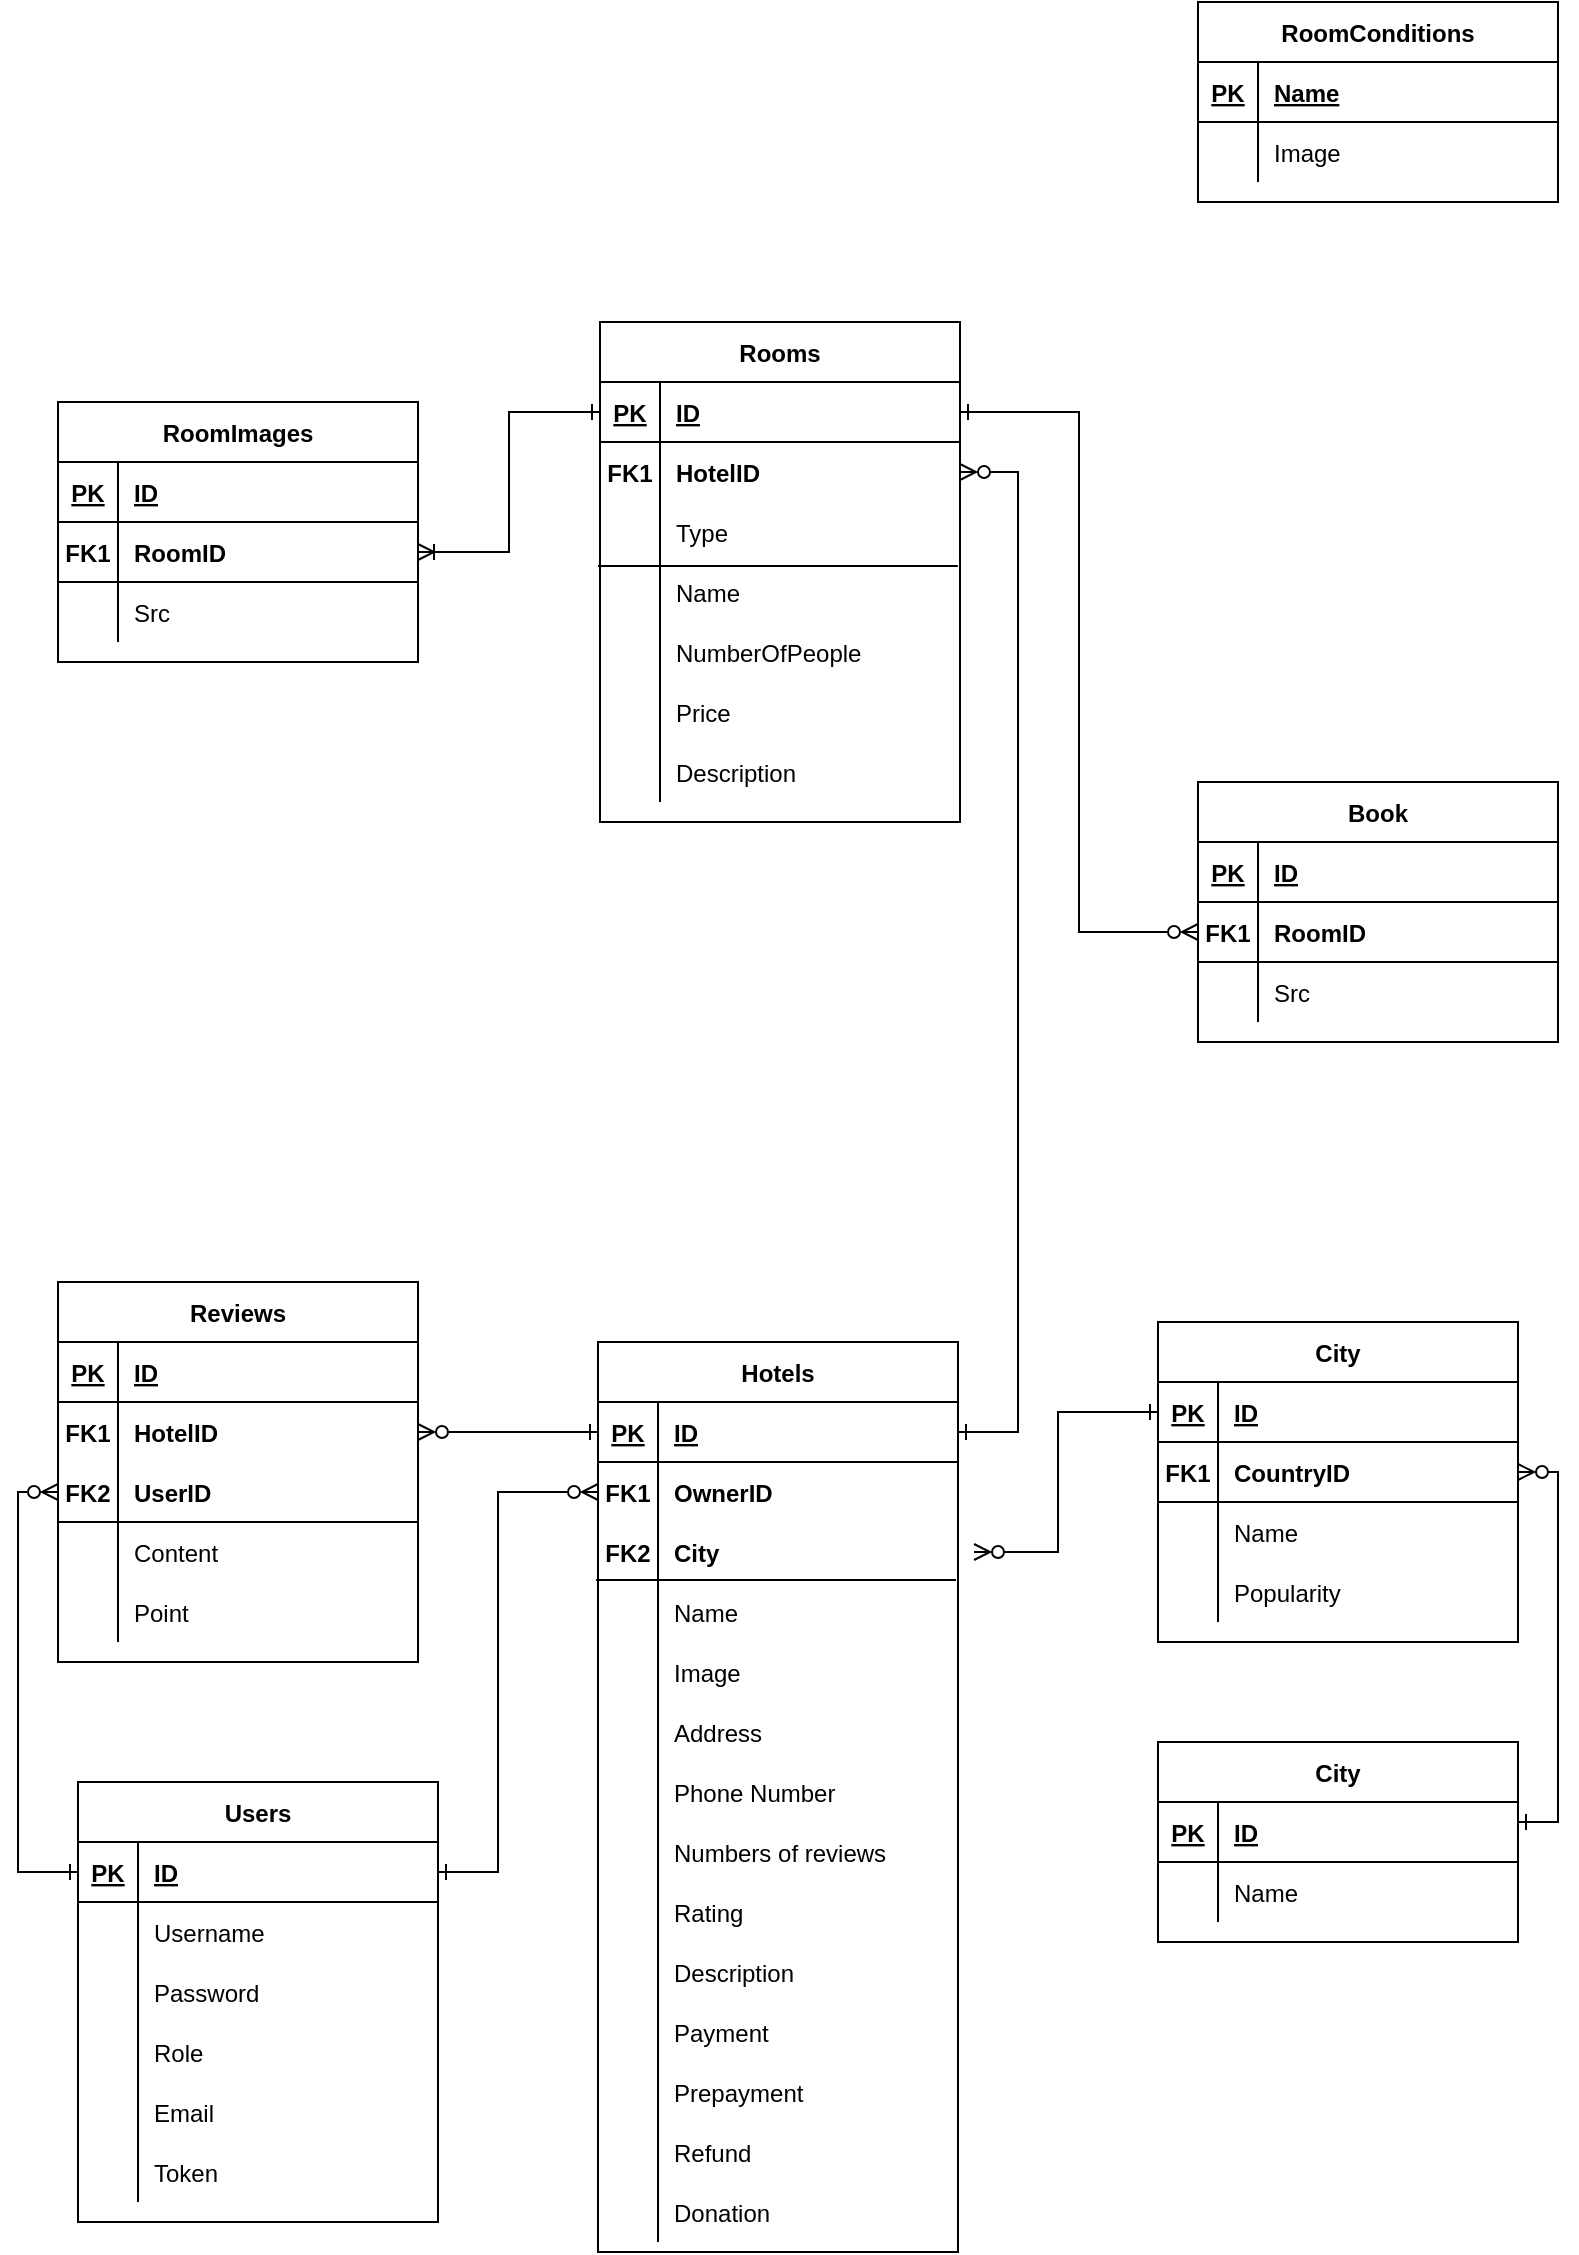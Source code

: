 <mxfile version="20.2.1" type="github">
  <diagram id="XwwVsABzowGfqBVzO6Hq" name="Страница 1">
    <mxGraphModel dx="1422" dy="697" grid="1" gridSize="10" guides="1" tooltips="1" connect="1" arrows="1" fold="1" page="1" pageScale="1" pageWidth="827" pageHeight="1169" math="0" shadow="0">
      <root>
        <mxCell id="0" />
        <mxCell id="1" parent="0" />
        <mxCell id="TY08k2Uq7eaJ0ZYcj1gX-1" value="Hotels" style="shape=table;startSize=30;container=1;collapsible=1;childLayout=tableLayout;fixedRows=1;rowLines=0;fontStyle=1;align=center;resizeLast=1;" vertex="1" parent="1">
          <mxGeometry x="300" y="680" width="180" height="455" as="geometry" />
        </mxCell>
        <mxCell id="TY08k2Uq7eaJ0ZYcj1gX-2" value="" style="shape=tableRow;horizontal=0;startSize=0;swimlaneHead=0;swimlaneBody=0;fillColor=none;collapsible=0;dropTarget=0;points=[[0,0.5],[1,0.5]];portConstraint=eastwest;top=0;left=0;right=0;bottom=1;" vertex="1" parent="TY08k2Uq7eaJ0ZYcj1gX-1">
          <mxGeometry y="30" width="180" height="30" as="geometry" />
        </mxCell>
        <mxCell id="TY08k2Uq7eaJ0ZYcj1gX-3" value="PK" style="shape=partialRectangle;connectable=0;fillColor=none;top=0;left=0;bottom=0;right=0;fontStyle=5;overflow=hidden;" vertex="1" parent="TY08k2Uq7eaJ0ZYcj1gX-2">
          <mxGeometry width="30" height="30" as="geometry">
            <mxRectangle width="30" height="30" as="alternateBounds" />
          </mxGeometry>
        </mxCell>
        <mxCell id="TY08k2Uq7eaJ0ZYcj1gX-4" value="ID" style="shape=partialRectangle;connectable=0;fillColor=none;top=0;left=0;bottom=0;right=0;align=left;spacingLeft=6;fontStyle=5;overflow=hidden;" vertex="1" parent="TY08k2Uq7eaJ0ZYcj1gX-2">
          <mxGeometry x="30" width="150" height="30" as="geometry">
            <mxRectangle width="150" height="30" as="alternateBounds" />
          </mxGeometry>
        </mxCell>
        <mxCell id="TY08k2Uq7eaJ0ZYcj1gX-5" value="" style="shape=tableRow;horizontal=0;startSize=0;swimlaneHead=0;swimlaneBody=0;fillColor=none;collapsible=0;dropTarget=0;points=[[0,0.5],[1,0.5]];portConstraint=eastwest;top=0;left=0;right=0;bottom=0;" vertex="1" parent="TY08k2Uq7eaJ0ZYcj1gX-1">
          <mxGeometry y="60" width="180" height="30" as="geometry" />
        </mxCell>
        <mxCell id="TY08k2Uq7eaJ0ZYcj1gX-6" value="FK1" style="shape=partialRectangle;connectable=0;fillColor=none;top=0;left=0;bottom=0;right=0;editable=1;overflow=hidden;fontStyle=1" vertex="1" parent="TY08k2Uq7eaJ0ZYcj1gX-5">
          <mxGeometry width="30" height="30" as="geometry">
            <mxRectangle width="30" height="30" as="alternateBounds" />
          </mxGeometry>
        </mxCell>
        <mxCell id="TY08k2Uq7eaJ0ZYcj1gX-7" value="OwnerID" style="shape=partialRectangle;connectable=0;fillColor=none;top=0;left=0;bottom=0;right=0;align=left;spacingLeft=6;overflow=hidden;fontStyle=1" vertex="1" parent="TY08k2Uq7eaJ0ZYcj1gX-5">
          <mxGeometry x="30" width="150" height="30" as="geometry">
            <mxRectangle width="150" height="30" as="alternateBounds" />
          </mxGeometry>
        </mxCell>
        <mxCell id="TY08k2Uq7eaJ0ZYcj1gX-8" value="" style="shape=tableRow;horizontal=0;startSize=0;swimlaneHead=0;swimlaneBody=0;fillColor=none;collapsible=0;dropTarget=0;points=[[0,0.5],[1,0.5]];portConstraint=eastwest;top=0;left=0;right=0;bottom=0;strokeColor=default;perimeterSpacing=8;swimlaneLine=0;strokeWidth=8;rounded=0;labelBorderColor=default;" vertex="1" parent="TY08k2Uq7eaJ0ZYcj1gX-1">
          <mxGeometry y="90" width="180" height="30" as="geometry" />
        </mxCell>
        <mxCell id="TY08k2Uq7eaJ0ZYcj1gX-9" value="FK2" style="shape=partialRectangle;connectable=0;fillColor=none;top=0;left=0;bottom=0;right=0;editable=1;overflow=hidden;fontStyle=1" vertex="1" parent="TY08k2Uq7eaJ0ZYcj1gX-8">
          <mxGeometry width="30" height="30" as="geometry">
            <mxRectangle width="30" height="30" as="alternateBounds" />
          </mxGeometry>
        </mxCell>
        <mxCell id="TY08k2Uq7eaJ0ZYcj1gX-10" value="City" style="shape=partialRectangle;connectable=0;fillColor=none;top=0;left=0;bottom=0;right=0;align=left;spacingLeft=6;overflow=hidden;fontStyle=1" vertex="1" parent="TY08k2Uq7eaJ0ZYcj1gX-8">
          <mxGeometry x="30" width="150" height="30" as="geometry">
            <mxRectangle width="150" height="30" as="alternateBounds" />
          </mxGeometry>
        </mxCell>
        <mxCell id="TY08k2Uq7eaJ0ZYcj1gX-11" value="" style="shape=tableRow;horizontal=0;startSize=0;swimlaneHead=0;swimlaneBody=0;fillColor=none;collapsible=0;dropTarget=0;points=[[0,0.5],[1,0.5]];portConstraint=eastwest;top=0;left=0;right=0;bottom=0;" vertex="1" parent="TY08k2Uq7eaJ0ZYcj1gX-1">
          <mxGeometry y="120" width="180" height="30" as="geometry" />
        </mxCell>
        <mxCell id="TY08k2Uq7eaJ0ZYcj1gX-12" value="" style="shape=partialRectangle;connectable=0;fillColor=none;top=0;left=0;bottom=0;right=0;editable=1;overflow=hidden;" vertex="1" parent="TY08k2Uq7eaJ0ZYcj1gX-11">
          <mxGeometry width="30" height="30" as="geometry">
            <mxRectangle width="30" height="30" as="alternateBounds" />
          </mxGeometry>
        </mxCell>
        <mxCell id="TY08k2Uq7eaJ0ZYcj1gX-13" value="Name" style="shape=partialRectangle;connectable=0;fillColor=none;top=0;left=0;bottom=0;right=0;align=left;spacingLeft=6;overflow=hidden;" vertex="1" parent="TY08k2Uq7eaJ0ZYcj1gX-11">
          <mxGeometry x="30" width="150" height="30" as="geometry">
            <mxRectangle width="150" height="30" as="alternateBounds" />
          </mxGeometry>
        </mxCell>
        <mxCell id="TY08k2Uq7eaJ0ZYcj1gX-96" value="" style="shape=tableRow;horizontal=0;startSize=0;swimlaneHead=0;swimlaneBody=0;fillColor=none;collapsible=0;dropTarget=0;points=[[0,0.5],[1,0.5]];portConstraint=eastwest;top=0;left=0;right=0;bottom=0;" vertex="1" parent="TY08k2Uq7eaJ0ZYcj1gX-1">
          <mxGeometry y="150" width="180" height="30" as="geometry" />
        </mxCell>
        <mxCell id="TY08k2Uq7eaJ0ZYcj1gX-97" value="" style="shape=partialRectangle;connectable=0;fillColor=none;top=0;left=0;bottom=0;right=0;editable=1;overflow=hidden;" vertex="1" parent="TY08k2Uq7eaJ0ZYcj1gX-96">
          <mxGeometry width="30" height="30" as="geometry">
            <mxRectangle width="30" height="30" as="alternateBounds" />
          </mxGeometry>
        </mxCell>
        <mxCell id="TY08k2Uq7eaJ0ZYcj1gX-98" value="Image" style="shape=partialRectangle;connectable=0;fillColor=none;top=0;left=0;bottom=0;right=0;align=left;spacingLeft=6;overflow=hidden;" vertex="1" parent="TY08k2Uq7eaJ0ZYcj1gX-96">
          <mxGeometry x="30" width="150" height="30" as="geometry">
            <mxRectangle width="150" height="30" as="alternateBounds" />
          </mxGeometry>
        </mxCell>
        <mxCell id="TY08k2Uq7eaJ0ZYcj1gX-99" value="" style="shape=tableRow;horizontal=0;startSize=0;swimlaneHead=0;swimlaneBody=0;fillColor=none;collapsible=0;dropTarget=0;points=[[0,0.5],[1,0.5]];portConstraint=eastwest;top=0;left=0;right=0;bottom=0;" vertex="1" parent="TY08k2Uq7eaJ0ZYcj1gX-1">
          <mxGeometry y="180" width="180" height="30" as="geometry" />
        </mxCell>
        <mxCell id="TY08k2Uq7eaJ0ZYcj1gX-100" value="" style="shape=partialRectangle;connectable=0;fillColor=none;top=0;left=0;bottom=0;right=0;editable=1;overflow=hidden;" vertex="1" parent="TY08k2Uq7eaJ0ZYcj1gX-99">
          <mxGeometry width="30" height="30" as="geometry">
            <mxRectangle width="30" height="30" as="alternateBounds" />
          </mxGeometry>
        </mxCell>
        <mxCell id="TY08k2Uq7eaJ0ZYcj1gX-101" value="Address" style="shape=partialRectangle;connectable=0;fillColor=none;top=0;left=0;bottom=0;right=0;align=left;spacingLeft=6;overflow=hidden;" vertex="1" parent="TY08k2Uq7eaJ0ZYcj1gX-99">
          <mxGeometry x="30" width="150" height="30" as="geometry">
            <mxRectangle width="150" height="30" as="alternateBounds" />
          </mxGeometry>
        </mxCell>
        <mxCell id="TY08k2Uq7eaJ0ZYcj1gX-102" value="" style="shape=tableRow;horizontal=0;startSize=0;swimlaneHead=0;swimlaneBody=0;fillColor=none;collapsible=0;dropTarget=0;points=[[0,0.5],[1,0.5]];portConstraint=eastwest;top=0;left=0;right=0;bottom=0;" vertex="1" parent="TY08k2Uq7eaJ0ZYcj1gX-1">
          <mxGeometry y="210" width="180" height="30" as="geometry" />
        </mxCell>
        <mxCell id="TY08k2Uq7eaJ0ZYcj1gX-103" value="" style="shape=partialRectangle;connectable=0;fillColor=none;top=0;left=0;bottom=0;right=0;editable=1;overflow=hidden;" vertex="1" parent="TY08k2Uq7eaJ0ZYcj1gX-102">
          <mxGeometry width="30" height="30" as="geometry">
            <mxRectangle width="30" height="30" as="alternateBounds" />
          </mxGeometry>
        </mxCell>
        <mxCell id="TY08k2Uq7eaJ0ZYcj1gX-104" value="Phone Number" style="shape=partialRectangle;connectable=0;fillColor=none;top=0;left=0;bottom=0;right=0;align=left;spacingLeft=6;overflow=hidden;" vertex="1" parent="TY08k2Uq7eaJ0ZYcj1gX-102">
          <mxGeometry x="30" width="150" height="30" as="geometry">
            <mxRectangle width="150" height="30" as="alternateBounds" />
          </mxGeometry>
        </mxCell>
        <mxCell id="TY08k2Uq7eaJ0ZYcj1gX-105" value="" style="shape=tableRow;horizontal=0;startSize=0;swimlaneHead=0;swimlaneBody=0;fillColor=none;collapsible=0;dropTarget=0;points=[[0,0.5],[1,0.5]];portConstraint=eastwest;top=0;left=0;right=0;bottom=0;" vertex="1" parent="TY08k2Uq7eaJ0ZYcj1gX-1">
          <mxGeometry y="240" width="180" height="30" as="geometry" />
        </mxCell>
        <mxCell id="TY08k2Uq7eaJ0ZYcj1gX-106" value="" style="shape=partialRectangle;connectable=0;fillColor=none;top=0;left=0;bottom=0;right=0;editable=1;overflow=hidden;" vertex="1" parent="TY08k2Uq7eaJ0ZYcj1gX-105">
          <mxGeometry width="30" height="30" as="geometry">
            <mxRectangle width="30" height="30" as="alternateBounds" />
          </mxGeometry>
        </mxCell>
        <mxCell id="TY08k2Uq7eaJ0ZYcj1gX-107" value="Numbers of reviews" style="shape=partialRectangle;connectable=0;fillColor=none;top=0;left=0;bottom=0;right=0;align=left;spacingLeft=6;overflow=hidden;" vertex="1" parent="TY08k2Uq7eaJ0ZYcj1gX-105">
          <mxGeometry x="30" width="150" height="30" as="geometry">
            <mxRectangle width="150" height="30" as="alternateBounds" />
          </mxGeometry>
        </mxCell>
        <mxCell id="TY08k2Uq7eaJ0ZYcj1gX-108" value="" style="shape=tableRow;horizontal=0;startSize=0;swimlaneHead=0;swimlaneBody=0;fillColor=none;collapsible=0;dropTarget=0;points=[[0,0.5],[1,0.5]];portConstraint=eastwest;top=0;left=0;right=0;bottom=0;" vertex="1" parent="TY08k2Uq7eaJ0ZYcj1gX-1">
          <mxGeometry y="270" width="180" height="30" as="geometry" />
        </mxCell>
        <mxCell id="TY08k2Uq7eaJ0ZYcj1gX-109" value="" style="shape=partialRectangle;connectable=0;fillColor=none;top=0;left=0;bottom=0;right=0;editable=1;overflow=hidden;" vertex="1" parent="TY08k2Uq7eaJ0ZYcj1gX-108">
          <mxGeometry width="30" height="30" as="geometry">
            <mxRectangle width="30" height="30" as="alternateBounds" />
          </mxGeometry>
        </mxCell>
        <mxCell id="TY08k2Uq7eaJ0ZYcj1gX-110" value="Rating" style="shape=partialRectangle;connectable=0;fillColor=none;top=0;left=0;bottom=0;right=0;align=left;spacingLeft=6;overflow=hidden;" vertex="1" parent="TY08k2Uq7eaJ0ZYcj1gX-108">
          <mxGeometry x="30" width="150" height="30" as="geometry">
            <mxRectangle width="150" height="30" as="alternateBounds" />
          </mxGeometry>
        </mxCell>
        <mxCell id="TY08k2Uq7eaJ0ZYcj1gX-111" value="" style="shape=tableRow;horizontal=0;startSize=0;swimlaneHead=0;swimlaneBody=0;fillColor=none;collapsible=0;dropTarget=0;points=[[0,0.5],[1,0.5]];portConstraint=eastwest;top=0;left=0;right=0;bottom=0;" vertex="1" parent="TY08k2Uq7eaJ0ZYcj1gX-1">
          <mxGeometry y="300" width="180" height="30" as="geometry" />
        </mxCell>
        <mxCell id="TY08k2Uq7eaJ0ZYcj1gX-112" value="" style="shape=partialRectangle;connectable=0;fillColor=none;top=0;left=0;bottom=0;right=0;editable=1;overflow=hidden;" vertex="1" parent="TY08k2Uq7eaJ0ZYcj1gX-111">
          <mxGeometry width="30" height="30" as="geometry">
            <mxRectangle width="30" height="30" as="alternateBounds" />
          </mxGeometry>
        </mxCell>
        <mxCell id="TY08k2Uq7eaJ0ZYcj1gX-113" value="Description" style="shape=partialRectangle;connectable=0;fillColor=none;top=0;left=0;bottom=0;right=0;align=left;spacingLeft=6;overflow=hidden;" vertex="1" parent="TY08k2Uq7eaJ0ZYcj1gX-111">
          <mxGeometry x="30" width="150" height="30" as="geometry">
            <mxRectangle width="150" height="30" as="alternateBounds" />
          </mxGeometry>
        </mxCell>
        <mxCell id="TY08k2Uq7eaJ0ZYcj1gX-114" value="" style="shape=tableRow;horizontal=0;startSize=0;swimlaneHead=0;swimlaneBody=0;fillColor=none;collapsible=0;dropTarget=0;points=[[0,0.5],[1,0.5]];portConstraint=eastwest;top=0;left=0;right=0;bottom=0;" vertex="1" parent="TY08k2Uq7eaJ0ZYcj1gX-1">
          <mxGeometry y="330" width="180" height="30" as="geometry" />
        </mxCell>
        <mxCell id="TY08k2Uq7eaJ0ZYcj1gX-115" value="" style="shape=partialRectangle;connectable=0;fillColor=none;top=0;left=0;bottom=0;right=0;editable=1;overflow=hidden;" vertex="1" parent="TY08k2Uq7eaJ0ZYcj1gX-114">
          <mxGeometry width="30" height="30" as="geometry">
            <mxRectangle width="30" height="30" as="alternateBounds" />
          </mxGeometry>
        </mxCell>
        <mxCell id="TY08k2Uq7eaJ0ZYcj1gX-116" value="Payment" style="shape=partialRectangle;connectable=0;fillColor=none;top=0;left=0;bottom=0;right=0;align=left;spacingLeft=6;overflow=hidden;" vertex="1" parent="TY08k2Uq7eaJ0ZYcj1gX-114">
          <mxGeometry x="30" width="150" height="30" as="geometry">
            <mxRectangle width="150" height="30" as="alternateBounds" />
          </mxGeometry>
        </mxCell>
        <mxCell id="TY08k2Uq7eaJ0ZYcj1gX-117" value="" style="shape=tableRow;horizontal=0;startSize=0;swimlaneHead=0;swimlaneBody=0;fillColor=none;collapsible=0;dropTarget=0;points=[[0,0.5],[1,0.5]];portConstraint=eastwest;top=0;left=0;right=0;bottom=0;" vertex="1" parent="TY08k2Uq7eaJ0ZYcj1gX-1">
          <mxGeometry y="360" width="180" height="30" as="geometry" />
        </mxCell>
        <mxCell id="TY08k2Uq7eaJ0ZYcj1gX-118" value="" style="shape=partialRectangle;connectable=0;fillColor=none;top=0;left=0;bottom=0;right=0;editable=1;overflow=hidden;" vertex="1" parent="TY08k2Uq7eaJ0ZYcj1gX-117">
          <mxGeometry width="30" height="30" as="geometry">
            <mxRectangle width="30" height="30" as="alternateBounds" />
          </mxGeometry>
        </mxCell>
        <mxCell id="TY08k2Uq7eaJ0ZYcj1gX-119" value="Prepayment" style="shape=partialRectangle;connectable=0;fillColor=none;top=0;left=0;bottom=0;right=0;align=left;spacingLeft=6;overflow=hidden;" vertex="1" parent="TY08k2Uq7eaJ0ZYcj1gX-117">
          <mxGeometry x="30" width="150" height="30" as="geometry">
            <mxRectangle width="150" height="30" as="alternateBounds" />
          </mxGeometry>
        </mxCell>
        <mxCell id="TY08k2Uq7eaJ0ZYcj1gX-120" value="" style="shape=tableRow;horizontal=0;startSize=0;swimlaneHead=0;swimlaneBody=0;fillColor=none;collapsible=0;dropTarget=0;points=[[0,0.5],[1,0.5]];portConstraint=eastwest;top=0;left=0;right=0;bottom=0;" vertex="1" parent="TY08k2Uq7eaJ0ZYcj1gX-1">
          <mxGeometry y="390" width="180" height="30" as="geometry" />
        </mxCell>
        <mxCell id="TY08k2Uq7eaJ0ZYcj1gX-121" value="" style="shape=partialRectangle;connectable=0;fillColor=none;top=0;left=0;bottom=0;right=0;editable=1;overflow=hidden;" vertex="1" parent="TY08k2Uq7eaJ0ZYcj1gX-120">
          <mxGeometry width="30" height="30" as="geometry">
            <mxRectangle width="30" height="30" as="alternateBounds" />
          </mxGeometry>
        </mxCell>
        <mxCell id="TY08k2Uq7eaJ0ZYcj1gX-122" value="Refund" style="shape=partialRectangle;connectable=0;fillColor=none;top=0;left=0;bottom=0;right=0;align=left;spacingLeft=6;overflow=hidden;" vertex="1" parent="TY08k2Uq7eaJ0ZYcj1gX-120">
          <mxGeometry x="30" width="150" height="30" as="geometry">
            <mxRectangle width="150" height="30" as="alternateBounds" />
          </mxGeometry>
        </mxCell>
        <mxCell id="TY08k2Uq7eaJ0ZYcj1gX-123" value="" style="shape=tableRow;horizontal=0;startSize=0;swimlaneHead=0;swimlaneBody=0;fillColor=none;collapsible=0;dropTarget=0;points=[[0,0.5],[1,0.5]];portConstraint=eastwest;top=0;left=0;right=0;bottom=0;" vertex="1" parent="TY08k2Uq7eaJ0ZYcj1gX-1">
          <mxGeometry y="420" width="180" height="30" as="geometry" />
        </mxCell>
        <mxCell id="TY08k2Uq7eaJ0ZYcj1gX-124" value="" style="shape=partialRectangle;connectable=0;fillColor=none;top=0;left=0;bottom=0;right=0;editable=1;overflow=hidden;" vertex="1" parent="TY08k2Uq7eaJ0ZYcj1gX-123">
          <mxGeometry width="30" height="30" as="geometry">
            <mxRectangle width="30" height="30" as="alternateBounds" />
          </mxGeometry>
        </mxCell>
        <mxCell id="TY08k2Uq7eaJ0ZYcj1gX-125" value="Donation" style="shape=partialRectangle;connectable=0;fillColor=none;top=0;left=0;bottom=0;right=0;align=left;spacingLeft=6;overflow=hidden;" vertex="1" parent="TY08k2Uq7eaJ0ZYcj1gX-123">
          <mxGeometry x="30" width="150" height="30" as="geometry">
            <mxRectangle width="150" height="30" as="alternateBounds" />
          </mxGeometry>
        </mxCell>
        <mxCell id="TY08k2Uq7eaJ0ZYcj1gX-129" value="" style="endArrow=none;html=1;rounded=0;exitX=0.036;exitY=0.891;exitDx=0;exitDy=0;exitPerimeter=0;entryX=0.954;entryY=0.804;entryDx=0;entryDy=0;entryPerimeter=0;" edge="1" parent="TY08k2Uq7eaJ0ZYcj1gX-1" target="TY08k2Uq7eaJ0ZYcj1gX-8">
          <mxGeometry width="50" height="50" relative="1" as="geometry">
            <mxPoint x="-0.944" y="118.986" as="sourcePoint" />
            <mxPoint x="178.984" y="121.02" as="targetPoint" />
          </mxGeometry>
        </mxCell>
        <mxCell id="TY08k2Uq7eaJ0ZYcj1gX-40" value="Users" style="shape=table;startSize=30;container=1;collapsible=1;childLayout=tableLayout;fixedRows=1;rowLines=0;fontStyle=1;align=center;resizeLast=1;" vertex="1" parent="1">
          <mxGeometry x="40" y="900" width="180" height="220" as="geometry" />
        </mxCell>
        <mxCell id="TY08k2Uq7eaJ0ZYcj1gX-41" value="" style="shape=tableRow;horizontal=0;startSize=0;swimlaneHead=0;swimlaneBody=0;fillColor=none;collapsible=0;dropTarget=0;points=[[0,0.5],[1,0.5]];portConstraint=eastwest;top=0;left=0;right=0;bottom=1;" vertex="1" parent="TY08k2Uq7eaJ0ZYcj1gX-40">
          <mxGeometry y="30" width="180" height="30" as="geometry" />
        </mxCell>
        <mxCell id="TY08k2Uq7eaJ0ZYcj1gX-42" value="PK" style="shape=partialRectangle;connectable=0;fillColor=none;top=0;left=0;bottom=0;right=0;fontStyle=5;overflow=hidden;" vertex="1" parent="TY08k2Uq7eaJ0ZYcj1gX-41">
          <mxGeometry width="30" height="30" as="geometry">
            <mxRectangle width="30" height="30" as="alternateBounds" />
          </mxGeometry>
        </mxCell>
        <mxCell id="TY08k2Uq7eaJ0ZYcj1gX-43" value="ID" style="shape=partialRectangle;connectable=0;fillColor=none;top=0;left=0;bottom=0;right=0;align=left;spacingLeft=6;fontStyle=5;overflow=hidden;" vertex="1" parent="TY08k2Uq7eaJ0ZYcj1gX-41">
          <mxGeometry x="30" width="150" height="30" as="geometry">
            <mxRectangle width="150" height="30" as="alternateBounds" />
          </mxGeometry>
        </mxCell>
        <mxCell id="TY08k2Uq7eaJ0ZYcj1gX-44" value="" style="shape=tableRow;horizontal=0;startSize=0;swimlaneHead=0;swimlaneBody=0;fillColor=none;collapsible=0;dropTarget=0;points=[[0,0.5],[1,0.5]];portConstraint=eastwest;top=0;left=0;right=0;bottom=0;" vertex="1" parent="TY08k2Uq7eaJ0ZYcj1gX-40">
          <mxGeometry y="60" width="180" height="30" as="geometry" />
        </mxCell>
        <mxCell id="TY08k2Uq7eaJ0ZYcj1gX-45" value="" style="shape=partialRectangle;connectable=0;fillColor=none;top=0;left=0;bottom=0;right=0;editable=1;overflow=hidden;" vertex="1" parent="TY08k2Uq7eaJ0ZYcj1gX-44">
          <mxGeometry width="30" height="30" as="geometry">
            <mxRectangle width="30" height="30" as="alternateBounds" />
          </mxGeometry>
        </mxCell>
        <mxCell id="TY08k2Uq7eaJ0ZYcj1gX-46" value="Username" style="shape=partialRectangle;connectable=0;fillColor=none;top=0;left=0;bottom=0;right=0;align=left;spacingLeft=6;overflow=hidden;" vertex="1" parent="TY08k2Uq7eaJ0ZYcj1gX-44">
          <mxGeometry x="30" width="150" height="30" as="geometry">
            <mxRectangle width="150" height="30" as="alternateBounds" />
          </mxGeometry>
        </mxCell>
        <mxCell id="TY08k2Uq7eaJ0ZYcj1gX-47" value="" style="shape=tableRow;horizontal=0;startSize=0;swimlaneHead=0;swimlaneBody=0;fillColor=none;collapsible=0;dropTarget=0;points=[[0,0.5],[1,0.5]];portConstraint=eastwest;top=0;left=0;right=0;bottom=0;" vertex="1" parent="TY08k2Uq7eaJ0ZYcj1gX-40">
          <mxGeometry y="90" width="180" height="30" as="geometry" />
        </mxCell>
        <mxCell id="TY08k2Uq7eaJ0ZYcj1gX-48" value="" style="shape=partialRectangle;connectable=0;fillColor=none;top=0;left=0;bottom=0;right=0;editable=1;overflow=hidden;" vertex="1" parent="TY08k2Uq7eaJ0ZYcj1gX-47">
          <mxGeometry width="30" height="30" as="geometry">
            <mxRectangle width="30" height="30" as="alternateBounds" />
          </mxGeometry>
        </mxCell>
        <mxCell id="TY08k2Uq7eaJ0ZYcj1gX-49" value="Password" style="shape=partialRectangle;connectable=0;fillColor=none;top=0;left=0;bottom=0;right=0;align=left;spacingLeft=6;overflow=hidden;" vertex="1" parent="TY08k2Uq7eaJ0ZYcj1gX-47">
          <mxGeometry x="30" width="150" height="30" as="geometry">
            <mxRectangle width="150" height="30" as="alternateBounds" />
          </mxGeometry>
        </mxCell>
        <mxCell id="TY08k2Uq7eaJ0ZYcj1gX-50" value="" style="shape=tableRow;horizontal=0;startSize=0;swimlaneHead=0;swimlaneBody=0;fillColor=none;collapsible=0;dropTarget=0;points=[[0,0.5],[1,0.5]];portConstraint=eastwest;top=0;left=0;right=0;bottom=0;" vertex="1" parent="TY08k2Uq7eaJ0ZYcj1gX-40">
          <mxGeometry y="120" width="180" height="30" as="geometry" />
        </mxCell>
        <mxCell id="TY08k2Uq7eaJ0ZYcj1gX-51" value="" style="shape=partialRectangle;connectable=0;fillColor=none;top=0;left=0;bottom=0;right=0;editable=1;overflow=hidden;" vertex="1" parent="TY08k2Uq7eaJ0ZYcj1gX-50">
          <mxGeometry width="30" height="30" as="geometry">
            <mxRectangle width="30" height="30" as="alternateBounds" />
          </mxGeometry>
        </mxCell>
        <mxCell id="TY08k2Uq7eaJ0ZYcj1gX-52" value="Role" style="shape=partialRectangle;connectable=0;fillColor=none;top=0;left=0;bottom=0;right=0;align=left;spacingLeft=6;overflow=hidden;" vertex="1" parent="TY08k2Uq7eaJ0ZYcj1gX-50">
          <mxGeometry x="30" width="150" height="30" as="geometry">
            <mxRectangle width="150" height="30" as="alternateBounds" />
          </mxGeometry>
        </mxCell>
        <mxCell id="TY08k2Uq7eaJ0ZYcj1gX-131" value="" style="shape=tableRow;horizontal=0;startSize=0;swimlaneHead=0;swimlaneBody=0;fillColor=none;collapsible=0;dropTarget=0;points=[[0,0.5],[1,0.5]];portConstraint=eastwest;top=0;left=0;right=0;bottom=0;" vertex="1" parent="TY08k2Uq7eaJ0ZYcj1gX-40">
          <mxGeometry y="150" width="180" height="30" as="geometry" />
        </mxCell>
        <mxCell id="TY08k2Uq7eaJ0ZYcj1gX-132" value="" style="shape=partialRectangle;connectable=0;fillColor=none;top=0;left=0;bottom=0;right=0;editable=1;overflow=hidden;" vertex="1" parent="TY08k2Uq7eaJ0ZYcj1gX-131">
          <mxGeometry width="30" height="30" as="geometry">
            <mxRectangle width="30" height="30" as="alternateBounds" />
          </mxGeometry>
        </mxCell>
        <mxCell id="TY08k2Uq7eaJ0ZYcj1gX-133" value="Email" style="shape=partialRectangle;connectable=0;fillColor=none;top=0;left=0;bottom=0;right=0;align=left;spacingLeft=6;overflow=hidden;" vertex="1" parent="TY08k2Uq7eaJ0ZYcj1gX-131">
          <mxGeometry x="30" width="150" height="30" as="geometry">
            <mxRectangle width="150" height="30" as="alternateBounds" />
          </mxGeometry>
        </mxCell>
        <mxCell id="TY08k2Uq7eaJ0ZYcj1gX-134" value="" style="shape=tableRow;horizontal=0;startSize=0;swimlaneHead=0;swimlaneBody=0;fillColor=none;collapsible=0;dropTarget=0;points=[[0,0.5],[1,0.5]];portConstraint=eastwest;top=0;left=0;right=0;bottom=0;" vertex="1" parent="TY08k2Uq7eaJ0ZYcj1gX-40">
          <mxGeometry y="180" width="180" height="30" as="geometry" />
        </mxCell>
        <mxCell id="TY08k2Uq7eaJ0ZYcj1gX-135" value="" style="shape=partialRectangle;connectable=0;fillColor=none;top=0;left=0;bottom=0;right=0;editable=1;overflow=hidden;" vertex="1" parent="TY08k2Uq7eaJ0ZYcj1gX-134">
          <mxGeometry width="30" height="30" as="geometry">
            <mxRectangle width="30" height="30" as="alternateBounds" />
          </mxGeometry>
        </mxCell>
        <mxCell id="TY08k2Uq7eaJ0ZYcj1gX-136" value="Token" style="shape=partialRectangle;connectable=0;fillColor=none;top=0;left=0;bottom=0;right=0;align=left;spacingLeft=6;overflow=hidden;" vertex="1" parent="TY08k2Uq7eaJ0ZYcj1gX-134">
          <mxGeometry x="30" width="150" height="30" as="geometry">
            <mxRectangle width="150" height="30" as="alternateBounds" />
          </mxGeometry>
        </mxCell>
        <mxCell id="TY08k2Uq7eaJ0ZYcj1gX-53" value="City" style="shape=table;startSize=30;container=1;collapsible=1;childLayout=tableLayout;fixedRows=1;rowLines=0;fontStyle=1;align=center;resizeLast=1;" vertex="1" parent="1">
          <mxGeometry x="580" y="670" width="180" height="160" as="geometry" />
        </mxCell>
        <mxCell id="TY08k2Uq7eaJ0ZYcj1gX-54" value="" style="shape=tableRow;horizontal=0;startSize=0;swimlaneHead=0;swimlaneBody=0;fillColor=none;collapsible=0;dropTarget=0;points=[[0,0.5],[1,0.5]];portConstraint=eastwest;top=0;left=0;right=0;bottom=1;" vertex="1" parent="TY08k2Uq7eaJ0ZYcj1gX-53">
          <mxGeometry y="30" width="180" height="30" as="geometry" />
        </mxCell>
        <mxCell id="TY08k2Uq7eaJ0ZYcj1gX-55" value="PK" style="shape=partialRectangle;connectable=0;fillColor=none;top=0;left=0;bottom=0;right=0;fontStyle=5;overflow=hidden;" vertex="1" parent="TY08k2Uq7eaJ0ZYcj1gX-54">
          <mxGeometry width="30" height="30" as="geometry">
            <mxRectangle width="30" height="30" as="alternateBounds" />
          </mxGeometry>
        </mxCell>
        <mxCell id="TY08k2Uq7eaJ0ZYcj1gX-56" value="ID" style="shape=partialRectangle;connectable=0;fillColor=none;top=0;left=0;bottom=0;right=0;align=left;spacingLeft=6;fontStyle=5;overflow=hidden;" vertex="1" parent="TY08k2Uq7eaJ0ZYcj1gX-54">
          <mxGeometry x="30" width="150" height="30" as="geometry">
            <mxRectangle width="150" height="30" as="alternateBounds" />
          </mxGeometry>
        </mxCell>
        <mxCell id="TY08k2Uq7eaJ0ZYcj1gX-57" value="" style="shape=tableRow;horizontal=0;startSize=0;swimlaneHead=0;swimlaneBody=0;fillColor=none;collapsible=0;dropTarget=0;points=[[0,0.5],[1,0.5]];portConstraint=eastwest;top=0;left=0;right=0;bottom=0;" vertex="1" parent="TY08k2Uq7eaJ0ZYcj1gX-53">
          <mxGeometry y="60" width="180" height="30" as="geometry" />
        </mxCell>
        <mxCell id="TY08k2Uq7eaJ0ZYcj1gX-58" value="FK1" style="shape=partialRectangle;connectable=0;fillColor=none;top=0;left=0;bottom=0;right=0;editable=1;overflow=hidden;fontStyle=1" vertex="1" parent="TY08k2Uq7eaJ0ZYcj1gX-57">
          <mxGeometry width="30" height="30" as="geometry">
            <mxRectangle width="30" height="30" as="alternateBounds" />
          </mxGeometry>
        </mxCell>
        <mxCell id="TY08k2Uq7eaJ0ZYcj1gX-59" value="CountryID" style="shape=partialRectangle;connectable=0;fillColor=none;top=0;left=0;bottom=0;right=0;align=left;spacingLeft=6;overflow=hidden;fontStyle=1" vertex="1" parent="TY08k2Uq7eaJ0ZYcj1gX-57">
          <mxGeometry x="30" width="150" height="30" as="geometry">
            <mxRectangle width="150" height="30" as="alternateBounds" />
          </mxGeometry>
        </mxCell>
        <mxCell id="TY08k2Uq7eaJ0ZYcj1gX-60" value="" style="shape=tableRow;horizontal=0;startSize=0;swimlaneHead=0;swimlaneBody=0;fillColor=none;collapsible=0;dropTarget=0;points=[[0,0.5],[1,0.5]];portConstraint=eastwest;top=0;left=0;right=0;bottom=0;" vertex="1" parent="TY08k2Uq7eaJ0ZYcj1gX-53">
          <mxGeometry y="90" width="180" height="30" as="geometry" />
        </mxCell>
        <mxCell id="TY08k2Uq7eaJ0ZYcj1gX-61" value="" style="shape=partialRectangle;connectable=0;fillColor=none;top=0;left=0;bottom=0;right=0;editable=1;overflow=hidden;" vertex="1" parent="TY08k2Uq7eaJ0ZYcj1gX-60">
          <mxGeometry width="30" height="30" as="geometry">
            <mxRectangle width="30" height="30" as="alternateBounds" />
          </mxGeometry>
        </mxCell>
        <mxCell id="TY08k2Uq7eaJ0ZYcj1gX-62" value="Name" style="shape=partialRectangle;connectable=0;fillColor=none;top=0;left=0;bottom=0;right=0;align=left;spacingLeft=6;overflow=hidden;" vertex="1" parent="TY08k2Uq7eaJ0ZYcj1gX-60">
          <mxGeometry x="30" width="150" height="30" as="geometry">
            <mxRectangle width="150" height="30" as="alternateBounds" />
          </mxGeometry>
        </mxCell>
        <mxCell id="TY08k2Uq7eaJ0ZYcj1gX-63" value="" style="shape=tableRow;horizontal=0;startSize=0;swimlaneHead=0;swimlaneBody=0;fillColor=none;collapsible=0;dropTarget=0;points=[[0,0.5],[1,0.5]];portConstraint=eastwest;top=0;left=0;right=0;bottom=0;" vertex="1" parent="TY08k2Uq7eaJ0ZYcj1gX-53">
          <mxGeometry y="120" width="180" height="30" as="geometry" />
        </mxCell>
        <mxCell id="TY08k2Uq7eaJ0ZYcj1gX-64" value="" style="shape=partialRectangle;connectable=0;fillColor=none;top=0;left=0;bottom=0;right=0;editable=1;overflow=hidden;" vertex="1" parent="TY08k2Uq7eaJ0ZYcj1gX-63">
          <mxGeometry width="30" height="30" as="geometry">
            <mxRectangle width="30" height="30" as="alternateBounds" />
          </mxGeometry>
        </mxCell>
        <mxCell id="TY08k2Uq7eaJ0ZYcj1gX-65" value="Popularity" style="shape=partialRectangle;connectable=0;fillColor=none;top=0;left=0;bottom=0;right=0;align=left;spacingLeft=6;overflow=hidden;" vertex="1" parent="TY08k2Uq7eaJ0ZYcj1gX-63">
          <mxGeometry x="30" width="150" height="30" as="geometry">
            <mxRectangle width="150" height="30" as="alternateBounds" />
          </mxGeometry>
        </mxCell>
        <mxCell id="TY08k2Uq7eaJ0ZYcj1gX-137" style="edgeStyle=orthogonalEdgeStyle;rounded=0;orthogonalLoop=1;jettySize=auto;html=1;exitX=1;exitY=0.5;exitDx=0;exitDy=0;entryX=0;entryY=0.5;entryDx=0;entryDy=0;endArrow=ERzeroToMany;endFill=0;startArrow=ERone;startFill=0;" edge="1" parent="1" source="TY08k2Uq7eaJ0ZYcj1gX-41" target="TY08k2Uq7eaJ0ZYcj1gX-5">
          <mxGeometry relative="1" as="geometry">
            <Array as="points">
              <mxPoint x="250" y="945" />
              <mxPoint x="250" y="755" />
            </Array>
          </mxGeometry>
        </mxCell>
        <mxCell id="TY08k2Uq7eaJ0ZYcj1gX-167" style="edgeStyle=orthogonalEdgeStyle;rounded=0;orthogonalLoop=1;jettySize=auto;html=1;entryX=1;entryY=0.5;entryDx=0;entryDy=0;endArrow=ERzeroToMany;endFill=0;startArrow=ERone;startFill=0;" edge="1" parent="1" source="TY08k2Uq7eaJ0ZYcj1gX-2" target="TY08k2Uq7eaJ0ZYcj1gX-31">
          <mxGeometry relative="1" as="geometry" />
        </mxCell>
        <mxCell id="TY08k2Uq7eaJ0ZYcj1gX-168" style="edgeStyle=orthogonalEdgeStyle;rounded=0;orthogonalLoop=1;jettySize=auto;html=1;entryX=0;entryY=0.5;entryDx=0;entryDy=0;endArrow=ERzeroToMany;endFill=0;startArrow=ERone;startFill=0;" edge="1" parent="1" source="TY08k2Uq7eaJ0ZYcj1gX-41" target="TY08k2Uq7eaJ0ZYcj1gX-34">
          <mxGeometry relative="1" as="geometry" />
        </mxCell>
        <mxCell id="TY08k2Uq7eaJ0ZYcj1gX-169" value="" style="group" vertex="1" connectable="0" parent="1">
          <mxGeometry x="30" y="650" width="180.004" height="190" as="geometry" />
        </mxCell>
        <mxCell id="TY08k2Uq7eaJ0ZYcj1gX-27" value="Reviews" style="shape=table;startSize=30;container=1;collapsible=1;childLayout=tableLayout;fixedRows=1;rowLines=0;fontStyle=1;align=center;resizeLast=1;" vertex="1" parent="TY08k2Uq7eaJ0ZYcj1gX-169">
          <mxGeometry width="180" height="190" as="geometry" />
        </mxCell>
        <mxCell id="TY08k2Uq7eaJ0ZYcj1gX-28" value="" style="shape=tableRow;horizontal=0;startSize=0;swimlaneHead=0;swimlaneBody=0;fillColor=none;collapsible=0;dropTarget=0;points=[[0,0.5],[1,0.5]];portConstraint=eastwest;top=0;left=0;right=0;bottom=1;" vertex="1" parent="TY08k2Uq7eaJ0ZYcj1gX-27">
          <mxGeometry y="30" width="180" height="30" as="geometry" />
        </mxCell>
        <mxCell id="TY08k2Uq7eaJ0ZYcj1gX-29" value="PK" style="shape=partialRectangle;connectable=0;fillColor=none;top=0;left=0;bottom=0;right=0;fontStyle=5;overflow=hidden;" vertex="1" parent="TY08k2Uq7eaJ0ZYcj1gX-28">
          <mxGeometry width="30" height="30" as="geometry">
            <mxRectangle width="30" height="30" as="alternateBounds" />
          </mxGeometry>
        </mxCell>
        <mxCell id="TY08k2Uq7eaJ0ZYcj1gX-30" value="ID" style="shape=partialRectangle;connectable=0;fillColor=none;top=0;left=0;bottom=0;right=0;align=left;spacingLeft=6;fontStyle=5;overflow=hidden;" vertex="1" parent="TY08k2Uq7eaJ0ZYcj1gX-28">
          <mxGeometry x="30" width="150" height="30" as="geometry">
            <mxRectangle width="150" height="30" as="alternateBounds" />
          </mxGeometry>
        </mxCell>
        <mxCell id="TY08k2Uq7eaJ0ZYcj1gX-31" value="" style="shape=tableRow;horizontal=0;startSize=0;swimlaneHead=0;swimlaneBody=0;fillColor=none;collapsible=0;dropTarget=0;points=[[0,0.5],[1,0.5]];portConstraint=eastwest;top=0;left=0;right=0;bottom=0;" vertex="1" parent="TY08k2Uq7eaJ0ZYcj1gX-27">
          <mxGeometry y="60" width="180" height="30" as="geometry" />
        </mxCell>
        <mxCell id="TY08k2Uq7eaJ0ZYcj1gX-32" value="FK1" style="shape=partialRectangle;connectable=0;fillColor=none;top=0;left=0;bottom=0;right=0;editable=1;overflow=hidden;fontStyle=1" vertex="1" parent="TY08k2Uq7eaJ0ZYcj1gX-31">
          <mxGeometry width="30" height="30" as="geometry">
            <mxRectangle width="30" height="30" as="alternateBounds" />
          </mxGeometry>
        </mxCell>
        <mxCell id="TY08k2Uq7eaJ0ZYcj1gX-33" value="HotelID" style="shape=partialRectangle;connectable=0;fillColor=none;top=0;left=0;bottom=0;right=0;align=left;spacingLeft=6;overflow=hidden;fontStyle=1" vertex="1" parent="TY08k2Uq7eaJ0ZYcj1gX-31">
          <mxGeometry x="30" width="150" height="30" as="geometry">
            <mxRectangle width="150" height="30" as="alternateBounds" />
          </mxGeometry>
        </mxCell>
        <mxCell id="TY08k2Uq7eaJ0ZYcj1gX-34" value="" style="shape=tableRow;horizontal=0;startSize=0;swimlaneHead=0;swimlaneBody=0;fillColor=none;collapsible=0;dropTarget=0;points=[[0,0.5],[1,0.5]];portConstraint=eastwest;top=0;left=0;right=0;bottom=0;" vertex="1" parent="TY08k2Uq7eaJ0ZYcj1gX-27">
          <mxGeometry y="90" width="180" height="30" as="geometry" />
        </mxCell>
        <mxCell id="TY08k2Uq7eaJ0ZYcj1gX-35" value="FK2" style="shape=partialRectangle;connectable=0;fillColor=none;top=0;left=0;bottom=0;right=0;editable=1;overflow=hidden;fontStyle=1" vertex="1" parent="TY08k2Uq7eaJ0ZYcj1gX-34">
          <mxGeometry width="30" height="30" as="geometry">
            <mxRectangle width="30" height="30" as="alternateBounds" />
          </mxGeometry>
        </mxCell>
        <mxCell id="TY08k2Uq7eaJ0ZYcj1gX-36" value="UserID" style="shape=partialRectangle;connectable=0;fillColor=none;top=0;left=0;bottom=0;right=0;align=left;spacingLeft=6;overflow=hidden;fontStyle=1" vertex="1" parent="TY08k2Uq7eaJ0ZYcj1gX-34">
          <mxGeometry x="30" width="150" height="30" as="geometry">
            <mxRectangle width="150" height="30" as="alternateBounds" />
          </mxGeometry>
        </mxCell>
        <mxCell id="TY08k2Uq7eaJ0ZYcj1gX-37" value="" style="shape=tableRow;horizontal=0;startSize=0;swimlaneHead=0;swimlaneBody=0;fillColor=none;collapsible=0;dropTarget=0;points=[[0,0.5],[1,0.5]];portConstraint=eastwest;top=0;left=0;right=0;bottom=0;" vertex="1" parent="TY08k2Uq7eaJ0ZYcj1gX-27">
          <mxGeometry y="120" width="180" height="30" as="geometry" />
        </mxCell>
        <mxCell id="TY08k2Uq7eaJ0ZYcj1gX-38" value="" style="shape=partialRectangle;connectable=0;fillColor=none;top=0;left=0;bottom=0;right=0;editable=1;overflow=hidden;" vertex="1" parent="TY08k2Uq7eaJ0ZYcj1gX-37">
          <mxGeometry width="30" height="30" as="geometry">
            <mxRectangle width="30" height="30" as="alternateBounds" />
          </mxGeometry>
        </mxCell>
        <mxCell id="TY08k2Uq7eaJ0ZYcj1gX-39" value="Content" style="shape=partialRectangle;connectable=0;fillColor=none;top=0;left=0;bottom=0;right=0;align=left;spacingLeft=6;overflow=hidden;" vertex="1" parent="TY08k2Uq7eaJ0ZYcj1gX-37">
          <mxGeometry x="30" width="150" height="30" as="geometry">
            <mxRectangle width="150" height="30" as="alternateBounds" />
          </mxGeometry>
        </mxCell>
        <mxCell id="TY08k2Uq7eaJ0ZYcj1gX-160" value="" style="shape=tableRow;horizontal=0;startSize=0;swimlaneHead=0;swimlaneBody=0;fillColor=none;collapsible=0;dropTarget=0;points=[[0,0.5],[1,0.5]];portConstraint=eastwest;top=0;left=0;right=0;bottom=0;" vertex="1" parent="TY08k2Uq7eaJ0ZYcj1gX-27">
          <mxGeometry y="150" width="180" height="30" as="geometry" />
        </mxCell>
        <mxCell id="TY08k2Uq7eaJ0ZYcj1gX-161" value="" style="shape=partialRectangle;connectable=0;fillColor=none;top=0;left=0;bottom=0;right=0;editable=1;overflow=hidden;" vertex="1" parent="TY08k2Uq7eaJ0ZYcj1gX-160">
          <mxGeometry width="30" height="30" as="geometry">
            <mxRectangle width="30" height="30" as="alternateBounds" />
          </mxGeometry>
        </mxCell>
        <mxCell id="TY08k2Uq7eaJ0ZYcj1gX-162" value="Point" style="shape=partialRectangle;connectable=0;fillColor=none;top=0;left=0;bottom=0;right=0;align=left;spacingLeft=6;overflow=hidden;" vertex="1" parent="TY08k2Uq7eaJ0ZYcj1gX-160">
          <mxGeometry x="30" width="150" height="30" as="geometry">
            <mxRectangle width="150" height="30" as="alternateBounds" />
          </mxGeometry>
        </mxCell>
        <mxCell id="TY08k2Uq7eaJ0ZYcj1gX-166" value="" style="endArrow=none;html=1;rounded=0;exitX=0.036;exitY=0.891;exitDx=0;exitDy=0;exitPerimeter=0;entryX=0.954;entryY=0.804;entryDx=0;entryDy=0;entryPerimeter=0;" edge="1" parent="TY08k2Uq7eaJ0ZYcj1gX-169">
          <mxGeometry width="50" height="50" relative="1" as="geometry">
            <mxPoint x="0.076" y="120.006" as="sourcePoint" />
            <mxPoint x="180.004" y="120.004" as="targetPoint" />
          </mxGeometry>
        </mxCell>
        <mxCell id="TY08k2Uq7eaJ0ZYcj1gX-183" style="edgeStyle=orthogonalEdgeStyle;rounded=0;orthogonalLoop=1;jettySize=auto;html=1;entryX=1;entryY=0.5;entryDx=0;entryDy=0;endArrow=ERzeroToMany;endFill=0;startArrow=ERone;startFill=0;" edge="1" parent="1" source="TY08k2Uq7eaJ0ZYcj1gX-170" target="TY08k2Uq7eaJ0ZYcj1gX-57">
          <mxGeometry relative="1" as="geometry">
            <Array as="points">
              <mxPoint x="780" y="920" />
              <mxPoint x="780" y="745" />
            </Array>
          </mxGeometry>
        </mxCell>
        <mxCell id="TY08k2Uq7eaJ0ZYcj1gX-170" value="City" style="shape=table;startSize=30;container=1;collapsible=1;childLayout=tableLayout;fixedRows=1;rowLines=0;fontStyle=1;align=center;resizeLast=1;" vertex="1" parent="1">
          <mxGeometry x="580" y="880" width="180" height="100" as="geometry" />
        </mxCell>
        <mxCell id="TY08k2Uq7eaJ0ZYcj1gX-171" value="" style="shape=tableRow;horizontal=0;startSize=0;swimlaneHead=0;swimlaneBody=0;fillColor=none;collapsible=0;dropTarget=0;points=[[0,0.5],[1,0.5]];portConstraint=eastwest;top=0;left=0;right=0;bottom=1;" vertex="1" parent="TY08k2Uq7eaJ0ZYcj1gX-170">
          <mxGeometry y="30" width="180" height="30" as="geometry" />
        </mxCell>
        <mxCell id="TY08k2Uq7eaJ0ZYcj1gX-172" value="PK" style="shape=partialRectangle;connectable=0;fillColor=none;top=0;left=0;bottom=0;right=0;fontStyle=5;overflow=hidden;" vertex="1" parent="TY08k2Uq7eaJ0ZYcj1gX-171">
          <mxGeometry width="30" height="30" as="geometry">
            <mxRectangle width="30" height="30" as="alternateBounds" />
          </mxGeometry>
        </mxCell>
        <mxCell id="TY08k2Uq7eaJ0ZYcj1gX-173" value="ID" style="shape=partialRectangle;connectable=0;fillColor=none;top=0;left=0;bottom=0;right=0;align=left;spacingLeft=6;fontStyle=5;overflow=hidden;" vertex="1" parent="TY08k2Uq7eaJ0ZYcj1gX-171">
          <mxGeometry x="30" width="150" height="30" as="geometry">
            <mxRectangle width="150" height="30" as="alternateBounds" />
          </mxGeometry>
        </mxCell>
        <mxCell id="TY08k2Uq7eaJ0ZYcj1gX-174" value="" style="shape=tableRow;horizontal=0;startSize=0;swimlaneHead=0;swimlaneBody=0;fillColor=none;collapsible=0;dropTarget=0;points=[[0,0.5],[1,0.5]];portConstraint=eastwest;top=0;left=0;right=0;bottom=0;" vertex="1" parent="TY08k2Uq7eaJ0ZYcj1gX-170">
          <mxGeometry y="60" width="180" height="30" as="geometry" />
        </mxCell>
        <mxCell id="TY08k2Uq7eaJ0ZYcj1gX-175" value="" style="shape=partialRectangle;connectable=0;fillColor=none;top=0;left=0;bottom=0;right=0;editable=1;overflow=hidden;" vertex="1" parent="TY08k2Uq7eaJ0ZYcj1gX-174">
          <mxGeometry width="30" height="30" as="geometry">
            <mxRectangle width="30" height="30" as="alternateBounds" />
          </mxGeometry>
        </mxCell>
        <mxCell id="TY08k2Uq7eaJ0ZYcj1gX-176" value="Name" style="shape=partialRectangle;connectable=0;fillColor=none;top=0;left=0;bottom=0;right=0;align=left;spacingLeft=6;overflow=hidden;" vertex="1" parent="TY08k2Uq7eaJ0ZYcj1gX-174">
          <mxGeometry x="30" width="150" height="30" as="geometry">
            <mxRectangle width="150" height="30" as="alternateBounds" />
          </mxGeometry>
        </mxCell>
        <mxCell id="TY08k2Uq7eaJ0ZYcj1gX-184" value="" style="endArrow=none;html=1;rounded=0;exitX=0.036;exitY=0.891;exitDx=0;exitDy=0;exitPerimeter=0;entryX=0.954;entryY=0.804;entryDx=0;entryDy=0;entryPerimeter=0;" edge="1" parent="1">
          <mxGeometry width="50" height="50" relative="1" as="geometry">
            <mxPoint x="580.076" y="760.006" as="sourcePoint" />
            <mxPoint x="760.004" y="760.004" as="targetPoint" />
          </mxGeometry>
        </mxCell>
        <mxCell id="TY08k2Uq7eaJ0ZYcj1gX-186" style="edgeStyle=orthogonalEdgeStyle;rounded=0;orthogonalLoop=1;jettySize=auto;html=1;endArrow=ERzeroToMany;endFill=0;startArrow=ERone;startFill=0;" edge="1" parent="1" source="TY08k2Uq7eaJ0ZYcj1gX-54" target="TY08k2Uq7eaJ0ZYcj1gX-8">
          <mxGeometry relative="1" as="geometry">
            <Array as="points">
              <mxPoint x="530" y="715" />
              <mxPoint x="530" y="785" />
            </Array>
          </mxGeometry>
        </mxCell>
        <mxCell id="TY08k2Uq7eaJ0ZYcj1gX-200" style="edgeStyle=orthogonalEdgeStyle;rounded=0;orthogonalLoop=1;jettySize=auto;html=1;entryX=1;entryY=0.5;entryDx=0;entryDy=0;startArrow=ERone;startFill=0;endArrow=ERzeroToMany;endFill=0;" edge="1" parent="1" source="TY08k2Uq7eaJ0ZYcj1gX-2" target="TY08k2Uq7eaJ0ZYcj1gX-70">
          <mxGeometry relative="1" as="geometry">
            <Array as="points">
              <mxPoint x="510" y="725" />
              <mxPoint x="510" y="245" />
            </Array>
          </mxGeometry>
        </mxCell>
        <mxCell id="TY08k2Uq7eaJ0ZYcj1gX-201" value="" style="group" vertex="1" connectable="0" parent="1">
          <mxGeometry x="299.996" y="170" width="181.004" height="250" as="geometry" />
        </mxCell>
        <mxCell id="TY08k2Uq7eaJ0ZYcj1gX-66" value="Rooms" style="shape=table;startSize=30;container=1;collapsible=1;childLayout=tableLayout;fixedRows=1;rowLines=0;fontStyle=1;align=center;resizeLast=1;" vertex="1" parent="TY08k2Uq7eaJ0ZYcj1gX-201">
          <mxGeometry x="1.004" width="180" height="250" as="geometry" />
        </mxCell>
        <mxCell id="TY08k2Uq7eaJ0ZYcj1gX-67" value="" style="shape=tableRow;horizontal=0;startSize=0;swimlaneHead=0;swimlaneBody=0;fillColor=none;collapsible=0;dropTarget=0;points=[[0,0.5],[1,0.5]];portConstraint=eastwest;top=0;left=0;right=0;bottom=1;" vertex="1" parent="TY08k2Uq7eaJ0ZYcj1gX-66">
          <mxGeometry y="30" width="180" height="30" as="geometry" />
        </mxCell>
        <mxCell id="TY08k2Uq7eaJ0ZYcj1gX-68" value="PK" style="shape=partialRectangle;connectable=0;fillColor=none;top=0;left=0;bottom=0;right=0;fontStyle=5;overflow=hidden;" vertex="1" parent="TY08k2Uq7eaJ0ZYcj1gX-67">
          <mxGeometry width="30" height="30" as="geometry">
            <mxRectangle width="30" height="30" as="alternateBounds" />
          </mxGeometry>
        </mxCell>
        <mxCell id="TY08k2Uq7eaJ0ZYcj1gX-69" value="ID" style="shape=partialRectangle;connectable=0;fillColor=none;top=0;left=0;bottom=0;right=0;align=left;spacingLeft=6;fontStyle=5;overflow=hidden;" vertex="1" parent="TY08k2Uq7eaJ0ZYcj1gX-67">
          <mxGeometry x="30" width="150" height="30" as="geometry">
            <mxRectangle width="150" height="30" as="alternateBounds" />
          </mxGeometry>
        </mxCell>
        <mxCell id="TY08k2Uq7eaJ0ZYcj1gX-70" value="" style="shape=tableRow;horizontal=0;startSize=0;swimlaneHead=0;swimlaneBody=0;fillColor=none;collapsible=0;dropTarget=0;points=[[0,0.5],[1,0.5]];portConstraint=eastwest;top=0;left=0;right=0;bottom=0;" vertex="1" parent="TY08k2Uq7eaJ0ZYcj1gX-66">
          <mxGeometry y="60" width="180" height="30" as="geometry" />
        </mxCell>
        <mxCell id="TY08k2Uq7eaJ0ZYcj1gX-71" value="FK1" style="shape=partialRectangle;connectable=0;fillColor=none;top=0;left=0;bottom=0;right=0;editable=1;overflow=hidden;fontStyle=1" vertex="1" parent="TY08k2Uq7eaJ0ZYcj1gX-70">
          <mxGeometry width="30" height="30" as="geometry">
            <mxRectangle width="30" height="30" as="alternateBounds" />
          </mxGeometry>
        </mxCell>
        <mxCell id="TY08k2Uq7eaJ0ZYcj1gX-72" value="HotelID" style="shape=partialRectangle;connectable=0;fillColor=none;top=0;left=0;bottom=0;right=0;align=left;spacingLeft=6;overflow=hidden;fontStyle=1" vertex="1" parent="TY08k2Uq7eaJ0ZYcj1gX-70">
          <mxGeometry x="30" width="150" height="30" as="geometry">
            <mxRectangle width="150" height="30" as="alternateBounds" />
          </mxGeometry>
        </mxCell>
        <mxCell id="TY08k2Uq7eaJ0ZYcj1gX-73" value="" style="shape=tableRow;horizontal=0;startSize=0;swimlaneHead=0;swimlaneBody=0;fillColor=none;collapsible=0;dropTarget=0;points=[[0,0.5],[1,0.5]];portConstraint=eastwest;top=0;left=0;right=0;bottom=0;" vertex="1" parent="TY08k2Uq7eaJ0ZYcj1gX-66">
          <mxGeometry y="90" width="180" height="30" as="geometry" />
        </mxCell>
        <mxCell id="TY08k2Uq7eaJ0ZYcj1gX-74" value="" style="shape=partialRectangle;connectable=0;fillColor=none;top=0;left=0;bottom=0;right=0;editable=1;overflow=hidden;" vertex="1" parent="TY08k2Uq7eaJ0ZYcj1gX-73">
          <mxGeometry width="30" height="30" as="geometry">
            <mxRectangle width="30" height="30" as="alternateBounds" />
          </mxGeometry>
        </mxCell>
        <mxCell id="TY08k2Uq7eaJ0ZYcj1gX-75" value="Type" style="shape=partialRectangle;connectable=0;fillColor=none;top=0;left=0;bottom=0;right=0;align=left;spacingLeft=6;overflow=hidden;" vertex="1" parent="TY08k2Uq7eaJ0ZYcj1gX-73">
          <mxGeometry x="30" width="150" height="30" as="geometry">
            <mxRectangle width="150" height="30" as="alternateBounds" />
          </mxGeometry>
        </mxCell>
        <mxCell id="TY08k2Uq7eaJ0ZYcj1gX-76" value="" style="shape=tableRow;horizontal=0;startSize=0;swimlaneHead=0;swimlaneBody=0;fillColor=none;collapsible=0;dropTarget=0;points=[[0,0.5],[1,0.5]];portConstraint=eastwest;top=0;left=0;right=0;bottom=0;" vertex="1" parent="TY08k2Uq7eaJ0ZYcj1gX-66">
          <mxGeometry y="120" width="180" height="30" as="geometry" />
        </mxCell>
        <mxCell id="TY08k2Uq7eaJ0ZYcj1gX-77" value="" style="shape=partialRectangle;connectable=0;fillColor=none;top=0;left=0;bottom=0;right=0;editable=1;overflow=hidden;" vertex="1" parent="TY08k2Uq7eaJ0ZYcj1gX-76">
          <mxGeometry width="30" height="30" as="geometry">
            <mxRectangle width="30" height="30" as="alternateBounds" />
          </mxGeometry>
        </mxCell>
        <mxCell id="TY08k2Uq7eaJ0ZYcj1gX-78" value="Name" style="shape=partialRectangle;connectable=0;fillColor=none;top=0;left=0;bottom=0;right=0;align=left;spacingLeft=6;overflow=hidden;" vertex="1" parent="TY08k2Uq7eaJ0ZYcj1gX-76">
          <mxGeometry x="30" width="150" height="30" as="geometry">
            <mxRectangle width="150" height="30" as="alternateBounds" />
          </mxGeometry>
        </mxCell>
        <mxCell id="TY08k2Uq7eaJ0ZYcj1gX-190" value="" style="shape=tableRow;horizontal=0;startSize=0;swimlaneHead=0;swimlaneBody=0;fillColor=none;collapsible=0;dropTarget=0;points=[[0,0.5],[1,0.5]];portConstraint=eastwest;top=0;left=0;right=0;bottom=0;" vertex="1" parent="TY08k2Uq7eaJ0ZYcj1gX-66">
          <mxGeometry y="150" width="180" height="30" as="geometry" />
        </mxCell>
        <mxCell id="TY08k2Uq7eaJ0ZYcj1gX-191" value="" style="shape=partialRectangle;connectable=0;fillColor=none;top=0;left=0;bottom=0;right=0;editable=1;overflow=hidden;" vertex="1" parent="TY08k2Uq7eaJ0ZYcj1gX-190">
          <mxGeometry width="30" height="30" as="geometry">
            <mxRectangle width="30" height="30" as="alternateBounds" />
          </mxGeometry>
        </mxCell>
        <mxCell id="TY08k2Uq7eaJ0ZYcj1gX-192" value="NumberOfPeople" style="shape=partialRectangle;connectable=0;fillColor=none;top=0;left=0;bottom=0;right=0;align=left;spacingLeft=6;overflow=hidden;" vertex="1" parent="TY08k2Uq7eaJ0ZYcj1gX-190">
          <mxGeometry x="30" width="150" height="30" as="geometry">
            <mxRectangle width="150" height="30" as="alternateBounds" />
          </mxGeometry>
        </mxCell>
        <mxCell id="TY08k2Uq7eaJ0ZYcj1gX-193" value="" style="shape=tableRow;horizontal=0;startSize=0;swimlaneHead=0;swimlaneBody=0;fillColor=none;collapsible=0;dropTarget=0;points=[[0,0.5],[1,0.5]];portConstraint=eastwest;top=0;left=0;right=0;bottom=0;" vertex="1" parent="TY08k2Uq7eaJ0ZYcj1gX-66">
          <mxGeometry y="180" width="180" height="30" as="geometry" />
        </mxCell>
        <mxCell id="TY08k2Uq7eaJ0ZYcj1gX-194" value="" style="shape=partialRectangle;connectable=0;fillColor=none;top=0;left=0;bottom=0;right=0;editable=1;overflow=hidden;" vertex="1" parent="TY08k2Uq7eaJ0ZYcj1gX-193">
          <mxGeometry width="30" height="30" as="geometry">
            <mxRectangle width="30" height="30" as="alternateBounds" />
          </mxGeometry>
        </mxCell>
        <mxCell id="TY08k2Uq7eaJ0ZYcj1gX-195" value="Price" style="shape=partialRectangle;connectable=0;fillColor=none;top=0;left=0;bottom=0;right=0;align=left;spacingLeft=6;overflow=hidden;" vertex="1" parent="TY08k2Uq7eaJ0ZYcj1gX-193">
          <mxGeometry x="30" width="150" height="30" as="geometry">
            <mxRectangle width="150" height="30" as="alternateBounds" />
          </mxGeometry>
        </mxCell>
        <mxCell id="TY08k2Uq7eaJ0ZYcj1gX-196" value="" style="shape=tableRow;horizontal=0;startSize=0;swimlaneHead=0;swimlaneBody=0;fillColor=none;collapsible=0;dropTarget=0;points=[[0,0.5],[1,0.5]];portConstraint=eastwest;top=0;left=0;right=0;bottom=0;" vertex="1" parent="TY08k2Uq7eaJ0ZYcj1gX-66">
          <mxGeometry y="210" width="180" height="30" as="geometry" />
        </mxCell>
        <mxCell id="TY08k2Uq7eaJ0ZYcj1gX-197" value="" style="shape=partialRectangle;connectable=0;fillColor=none;top=0;left=0;bottom=0;right=0;editable=1;overflow=hidden;" vertex="1" parent="TY08k2Uq7eaJ0ZYcj1gX-196">
          <mxGeometry width="30" height="30" as="geometry">
            <mxRectangle width="30" height="30" as="alternateBounds" />
          </mxGeometry>
        </mxCell>
        <mxCell id="TY08k2Uq7eaJ0ZYcj1gX-198" value="Description" style="shape=partialRectangle;connectable=0;fillColor=none;top=0;left=0;bottom=0;right=0;align=left;spacingLeft=6;overflow=hidden;" vertex="1" parent="TY08k2Uq7eaJ0ZYcj1gX-196">
          <mxGeometry x="30" width="150" height="30" as="geometry">
            <mxRectangle width="150" height="30" as="alternateBounds" />
          </mxGeometry>
        </mxCell>
        <mxCell id="TY08k2Uq7eaJ0ZYcj1gX-199" value="" style="endArrow=none;html=1;rounded=0;exitX=0.036;exitY=0.891;exitDx=0;exitDy=0;exitPerimeter=0;entryX=0.954;entryY=0.804;entryDx=0;entryDy=0;entryPerimeter=0;" edge="1" parent="TY08k2Uq7eaJ0ZYcj1gX-201">
          <mxGeometry width="50" height="50" relative="1" as="geometry">
            <mxPoint y="122.006" as="sourcePoint" />
            <mxPoint x="179.928" y="122.004" as="targetPoint" />
          </mxGeometry>
        </mxCell>
        <mxCell id="TY08k2Uq7eaJ0ZYcj1gX-203" value="" style="group" vertex="1" connectable="0" parent="1">
          <mxGeometry x="30" y="210" width="180.004" height="160" as="geometry" />
        </mxCell>
        <mxCell id="TY08k2Uq7eaJ0ZYcj1gX-79" value="RoomImages" style="shape=table;startSize=30;container=1;collapsible=1;childLayout=tableLayout;fixedRows=1;rowLines=0;fontStyle=1;align=center;resizeLast=1;" vertex="1" parent="TY08k2Uq7eaJ0ZYcj1gX-203">
          <mxGeometry width="180" height="130" as="geometry" />
        </mxCell>
        <mxCell id="TY08k2Uq7eaJ0ZYcj1gX-80" value="" style="shape=tableRow;horizontal=0;startSize=0;swimlaneHead=0;swimlaneBody=0;fillColor=none;collapsible=0;dropTarget=0;points=[[0,0.5],[1,0.5]];portConstraint=eastwest;top=0;left=0;right=0;bottom=1;" vertex="1" parent="TY08k2Uq7eaJ0ZYcj1gX-79">
          <mxGeometry y="30" width="180" height="30" as="geometry" />
        </mxCell>
        <mxCell id="TY08k2Uq7eaJ0ZYcj1gX-81" value="PK" style="shape=partialRectangle;connectable=0;fillColor=none;top=0;left=0;bottom=0;right=0;fontStyle=5;overflow=hidden;" vertex="1" parent="TY08k2Uq7eaJ0ZYcj1gX-80">
          <mxGeometry width="30" height="30" as="geometry">
            <mxRectangle width="30" height="30" as="alternateBounds" />
          </mxGeometry>
        </mxCell>
        <mxCell id="TY08k2Uq7eaJ0ZYcj1gX-82" value="ID" style="shape=partialRectangle;connectable=0;fillColor=none;top=0;left=0;bottom=0;right=0;align=left;spacingLeft=6;fontStyle=5;overflow=hidden;" vertex="1" parent="TY08k2Uq7eaJ0ZYcj1gX-80">
          <mxGeometry x="30" width="150" height="30" as="geometry">
            <mxRectangle width="150" height="30" as="alternateBounds" />
          </mxGeometry>
        </mxCell>
        <mxCell id="TY08k2Uq7eaJ0ZYcj1gX-83" value="" style="shape=tableRow;horizontal=0;startSize=0;swimlaneHead=0;swimlaneBody=0;fillColor=none;collapsible=0;dropTarget=0;points=[[0,0.5],[1,0.5]];portConstraint=eastwest;top=0;left=0;right=0;bottom=0;" vertex="1" parent="TY08k2Uq7eaJ0ZYcj1gX-79">
          <mxGeometry y="60" width="180" height="30" as="geometry" />
        </mxCell>
        <mxCell id="TY08k2Uq7eaJ0ZYcj1gX-84" value="FK1" style="shape=partialRectangle;connectable=0;fillColor=none;top=0;left=0;bottom=0;right=0;editable=1;overflow=hidden;fontStyle=1" vertex="1" parent="TY08k2Uq7eaJ0ZYcj1gX-83">
          <mxGeometry width="30" height="30" as="geometry">
            <mxRectangle width="30" height="30" as="alternateBounds" />
          </mxGeometry>
        </mxCell>
        <mxCell id="TY08k2Uq7eaJ0ZYcj1gX-85" value="RoomID" style="shape=partialRectangle;connectable=0;fillColor=none;top=0;left=0;bottom=0;right=0;align=left;spacingLeft=6;overflow=hidden;fontStyle=1" vertex="1" parent="TY08k2Uq7eaJ0ZYcj1gX-83">
          <mxGeometry x="30" width="150" height="30" as="geometry">
            <mxRectangle width="150" height="30" as="alternateBounds" />
          </mxGeometry>
        </mxCell>
        <mxCell id="TY08k2Uq7eaJ0ZYcj1gX-86" value="" style="shape=tableRow;horizontal=0;startSize=0;swimlaneHead=0;swimlaneBody=0;fillColor=none;collapsible=0;dropTarget=0;points=[[0,0.5],[1,0.5]];portConstraint=eastwest;top=0;left=0;right=0;bottom=0;" vertex="1" parent="TY08k2Uq7eaJ0ZYcj1gX-79">
          <mxGeometry y="90" width="180" height="30" as="geometry" />
        </mxCell>
        <mxCell id="TY08k2Uq7eaJ0ZYcj1gX-87" value="" style="shape=partialRectangle;connectable=0;fillColor=none;top=0;left=0;bottom=0;right=0;editable=1;overflow=hidden;" vertex="1" parent="TY08k2Uq7eaJ0ZYcj1gX-86">
          <mxGeometry width="30" height="30" as="geometry">
            <mxRectangle width="30" height="30" as="alternateBounds" />
          </mxGeometry>
        </mxCell>
        <mxCell id="TY08k2Uq7eaJ0ZYcj1gX-88" value="Src" style="shape=partialRectangle;connectable=0;fillColor=none;top=0;left=0;bottom=0;right=0;align=left;spacingLeft=6;overflow=hidden;" vertex="1" parent="TY08k2Uq7eaJ0ZYcj1gX-86">
          <mxGeometry x="30" width="150" height="30" as="geometry">
            <mxRectangle width="150" height="30" as="alternateBounds" />
          </mxGeometry>
        </mxCell>
        <mxCell id="TY08k2Uq7eaJ0ZYcj1gX-202" value="" style="endArrow=none;html=1;rounded=0;exitX=0.036;exitY=0.891;exitDx=0;exitDy=0;exitPerimeter=0;entryX=0.954;entryY=0.804;entryDx=0;entryDy=0;entryPerimeter=0;" edge="1" parent="TY08k2Uq7eaJ0ZYcj1gX-203">
          <mxGeometry width="50" height="50" relative="1" as="geometry">
            <mxPoint x="0.076" y="90.006" as="sourcePoint" />
            <mxPoint x="180.004" y="90.004" as="targetPoint" />
          </mxGeometry>
        </mxCell>
        <mxCell id="TY08k2Uq7eaJ0ZYcj1gX-204" style="edgeStyle=orthogonalEdgeStyle;rounded=0;orthogonalLoop=1;jettySize=auto;html=1;entryX=1;entryY=0.5;entryDx=0;entryDy=0;startArrow=ERone;startFill=0;endArrow=ERoneToMany;endFill=0;" edge="1" parent="1" source="TY08k2Uq7eaJ0ZYcj1gX-67" target="TY08k2Uq7eaJ0ZYcj1gX-83">
          <mxGeometry relative="1" as="geometry" />
        </mxCell>
        <mxCell id="TY08k2Uq7eaJ0ZYcj1gX-205" value="Book" style="shape=table;startSize=30;container=1;collapsible=1;childLayout=tableLayout;fixedRows=1;rowLines=0;fontStyle=1;align=center;resizeLast=1;" vertex="1" parent="1">
          <mxGeometry x="600" y="400" width="180" height="130" as="geometry" />
        </mxCell>
        <mxCell id="TY08k2Uq7eaJ0ZYcj1gX-206" value="" style="shape=tableRow;horizontal=0;startSize=0;swimlaneHead=0;swimlaneBody=0;fillColor=none;collapsible=0;dropTarget=0;points=[[0,0.5],[1,0.5]];portConstraint=eastwest;top=0;left=0;right=0;bottom=1;" vertex="1" parent="TY08k2Uq7eaJ0ZYcj1gX-205">
          <mxGeometry y="30" width="180" height="30" as="geometry" />
        </mxCell>
        <mxCell id="TY08k2Uq7eaJ0ZYcj1gX-207" value="PK" style="shape=partialRectangle;connectable=0;fillColor=none;top=0;left=0;bottom=0;right=0;fontStyle=5;overflow=hidden;" vertex="1" parent="TY08k2Uq7eaJ0ZYcj1gX-206">
          <mxGeometry width="30" height="30" as="geometry">
            <mxRectangle width="30" height="30" as="alternateBounds" />
          </mxGeometry>
        </mxCell>
        <mxCell id="TY08k2Uq7eaJ0ZYcj1gX-208" value="ID" style="shape=partialRectangle;connectable=0;fillColor=none;top=0;left=0;bottom=0;right=0;align=left;spacingLeft=6;fontStyle=5;overflow=hidden;" vertex="1" parent="TY08k2Uq7eaJ0ZYcj1gX-206">
          <mxGeometry x="30" width="150" height="30" as="geometry">
            <mxRectangle width="150" height="30" as="alternateBounds" />
          </mxGeometry>
        </mxCell>
        <mxCell id="TY08k2Uq7eaJ0ZYcj1gX-209" value="" style="shape=tableRow;horizontal=0;startSize=0;swimlaneHead=0;swimlaneBody=0;fillColor=none;collapsible=0;dropTarget=0;points=[[0,0.5],[1,0.5]];portConstraint=eastwest;top=0;left=0;right=0;bottom=0;" vertex="1" parent="TY08k2Uq7eaJ0ZYcj1gX-205">
          <mxGeometry y="60" width="180" height="30" as="geometry" />
        </mxCell>
        <mxCell id="TY08k2Uq7eaJ0ZYcj1gX-210" value="FK1" style="shape=partialRectangle;connectable=0;fillColor=none;top=0;left=0;bottom=0;right=0;editable=1;overflow=hidden;fontStyle=1" vertex="1" parent="TY08k2Uq7eaJ0ZYcj1gX-209">
          <mxGeometry width="30" height="30" as="geometry">
            <mxRectangle width="30" height="30" as="alternateBounds" />
          </mxGeometry>
        </mxCell>
        <mxCell id="TY08k2Uq7eaJ0ZYcj1gX-211" value="RoomID" style="shape=partialRectangle;connectable=0;fillColor=none;top=0;left=0;bottom=0;right=0;align=left;spacingLeft=6;overflow=hidden;fontStyle=1" vertex="1" parent="TY08k2Uq7eaJ0ZYcj1gX-209">
          <mxGeometry x="30" width="150" height="30" as="geometry">
            <mxRectangle width="150" height="30" as="alternateBounds" />
          </mxGeometry>
        </mxCell>
        <mxCell id="TY08k2Uq7eaJ0ZYcj1gX-212" value="" style="shape=tableRow;horizontal=0;startSize=0;swimlaneHead=0;swimlaneBody=0;fillColor=none;collapsible=0;dropTarget=0;points=[[0,0.5],[1,0.5]];portConstraint=eastwest;top=0;left=0;right=0;bottom=0;" vertex="1" parent="TY08k2Uq7eaJ0ZYcj1gX-205">
          <mxGeometry y="90" width="180" height="30" as="geometry" />
        </mxCell>
        <mxCell id="TY08k2Uq7eaJ0ZYcj1gX-213" value="" style="shape=partialRectangle;connectable=0;fillColor=none;top=0;left=0;bottom=0;right=0;editable=1;overflow=hidden;" vertex="1" parent="TY08k2Uq7eaJ0ZYcj1gX-212">
          <mxGeometry width="30" height="30" as="geometry">
            <mxRectangle width="30" height="30" as="alternateBounds" />
          </mxGeometry>
        </mxCell>
        <mxCell id="TY08k2Uq7eaJ0ZYcj1gX-214" value="Src" style="shape=partialRectangle;connectable=0;fillColor=none;top=0;left=0;bottom=0;right=0;align=left;spacingLeft=6;overflow=hidden;" vertex="1" parent="TY08k2Uq7eaJ0ZYcj1gX-212">
          <mxGeometry x="30" width="150" height="30" as="geometry">
            <mxRectangle width="150" height="30" as="alternateBounds" />
          </mxGeometry>
        </mxCell>
        <mxCell id="TY08k2Uq7eaJ0ZYcj1gX-215" value="RoomConditions" style="shape=table;startSize=30;container=1;collapsible=1;childLayout=tableLayout;fixedRows=1;rowLines=0;fontStyle=1;align=center;resizeLast=1;" vertex="1" parent="1">
          <mxGeometry x="600" y="10" width="180" height="100" as="geometry" />
        </mxCell>
        <mxCell id="TY08k2Uq7eaJ0ZYcj1gX-216" value="" style="shape=tableRow;horizontal=0;startSize=0;swimlaneHead=0;swimlaneBody=0;fillColor=none;collapsible=0;dropTarget=0;points=[[0,0.5],[1,0.5]];portConstraint=eastwest;top=0;left=0;right=0;bottom=1;" vertex="1" parent="TY08k2Uq7eaJ0ZYcj1gX-215">
          <mxGeometry y="30" width="180" height="30" as="geometry" />
        </mxCell>
        <mxCell id="TY08k2Uq7eaJ0ZYcj1gX-217" value="PK" style="shape=partialRectangle;connectable=0;fillColor=none;top=0;left=0;bottom=0;right=0;fontStyle=5;overflow=hidden;" vertex="1" parent="TY08k2Uq7eaJ0ZYcj1gX-216">
          <mxGeometry width="30" height="30" as="geometry">
            <mxRectangle width="30" height="30" as="alternateBounds" />
          </mxGeometry>
        </mxCell>
        <mxCell id="TY08k2Uq7eaJ0ZYcj1gX-218" value="Name" style="shape=partialRectangle;connectable=0;fillColor=none;top=0;left=0;bottom=0;right=0;align=left;spacingLeft=6;fontStyle=5;overflow=hidden;" vertex="1" parent="TY08k2Uq7eaJ0ZYcj1gX-216">
          <mxGeometry x="30" width="150" height="30" as="geometry">
            <mxRectangle width="150" height="30" as="alternateBounds" />
          </mxGeometry>
        </mxCell>
        <mxCell id="TY08k2Uq7eaJ0ZYcj1gX-219" value="" style="shape=tableRow;horizontal=0;startSize=0;swimlaneHead=0;swimlaneBody=0;fillColor=none;collapsible=0;dropTarget=0;points=[[0,0.5],[1,0.5]];portConstraint=eastwest;top=0;left=0;right=0;bottom=0;" vertex="1" parent="TY08k2Uq7eaJ0ZYcj1gX-215">
          <mxGeometry y="60" width="180" height="30" as="geometry" />
        </mxCell>
        <mxCell id="TY08k2Uq7eaJ0ZYcj1gX-220" value="" style="shape=partialRectangle;connectable=0;fillColor=none;top=0;left=0;bottom=0;right=0;editable=1;overflow=hidden;fontStyle=1" vertex="1" parent="TY08k2Uq7eaJ0ZYcj1gX-219">
          <mxGeometry width="30" height="30" as="geometry">
            <mxRectangle width="30" height="30" as="alternateBounds" />
          </mxGeometry>
        </mxCell>
        <mxCell id="TY08k2Uq7eaJ0ZYcj1gX-221" value="Image" style="shape=partialRectangle;connectable=0;fillColor=none;top=0;left=0;bottom=0;right=0;align=left;spacingLeft=6;overflow=hidden;fontStyle=0" vertex="1" parent="TY08k2Uq7eaJ0ZYcj1gX-219">
          <mxGeometry x="30" width="150" height="30" as="geometry">
            <mxRectangle width="150" height="30" as="alternateBounds" />
          </mxGeometry>
        </mxCell>
        <mxCell id="TY08k2Uq7eaJ0ZYcj1gX-225" style="edgeStyle=orthogonalEdgeStyle;rounded=0;orthogonalLoop=1;jettySize=auto;html=1;entryX=0;entryY=0.5;entryDx=0;entryDy=0;startArrow=ERone;startFill=0;endArrow=ERzeroToMany;endFill=0;" edge="1" parent="1" source="TY08k2Uq7eaJ0ZYcj1gX-67" target="TY08k2Uq7eaJ0ZYcj1gX-209">
          <mxGeometry relative="1" as="geometry" />
        </mxCell>
        <mxCell id="TY08k2Uq7eaJ0ZYcj1gX-226" value="" style="endArrow=none;html=1;rounded=0;exitX=0.036;exitY=0.891;exitDx=0;exitDy=0;exitPerimeter=0;entryX=0.954;entryY=0.804;entryDx=0;entryDy=0;entryPerimeter=0;" edge="1" parent="1">
          <mxGeometry width="50" height="50" relative="1" as="geometry">
            <mxPoint x="599.996" y="490.006" as="sourcePoint" />
            <mxPoint x="779.924" y="490.004" as="targetPoint" />
          </mxGeometry>
        </mxCell>
      </root>
    </mxGraphModel>
  </diagram>
</mxfile>
